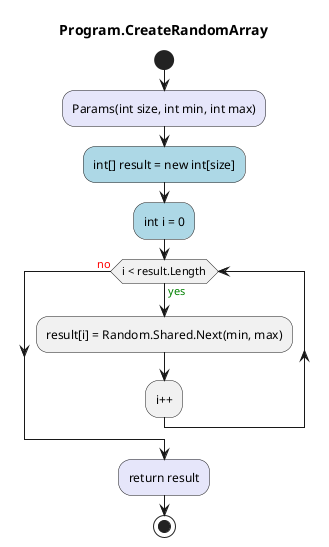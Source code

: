 @startuml Program.CreateRandomArray
title Program.CreateRandomArray
start
#Lavender:Params(int size, int min, int max);
#LightBlue:int[] result = new int[size];
#LightBlue:int i = 0;
while (i < result.Length) is (<color:green>yes)
    :result[i] = Random.Shared.Next(min, max);
:i++;
endwhile (<color:red>no)
#Lavender:return result;
stop
@enduml
